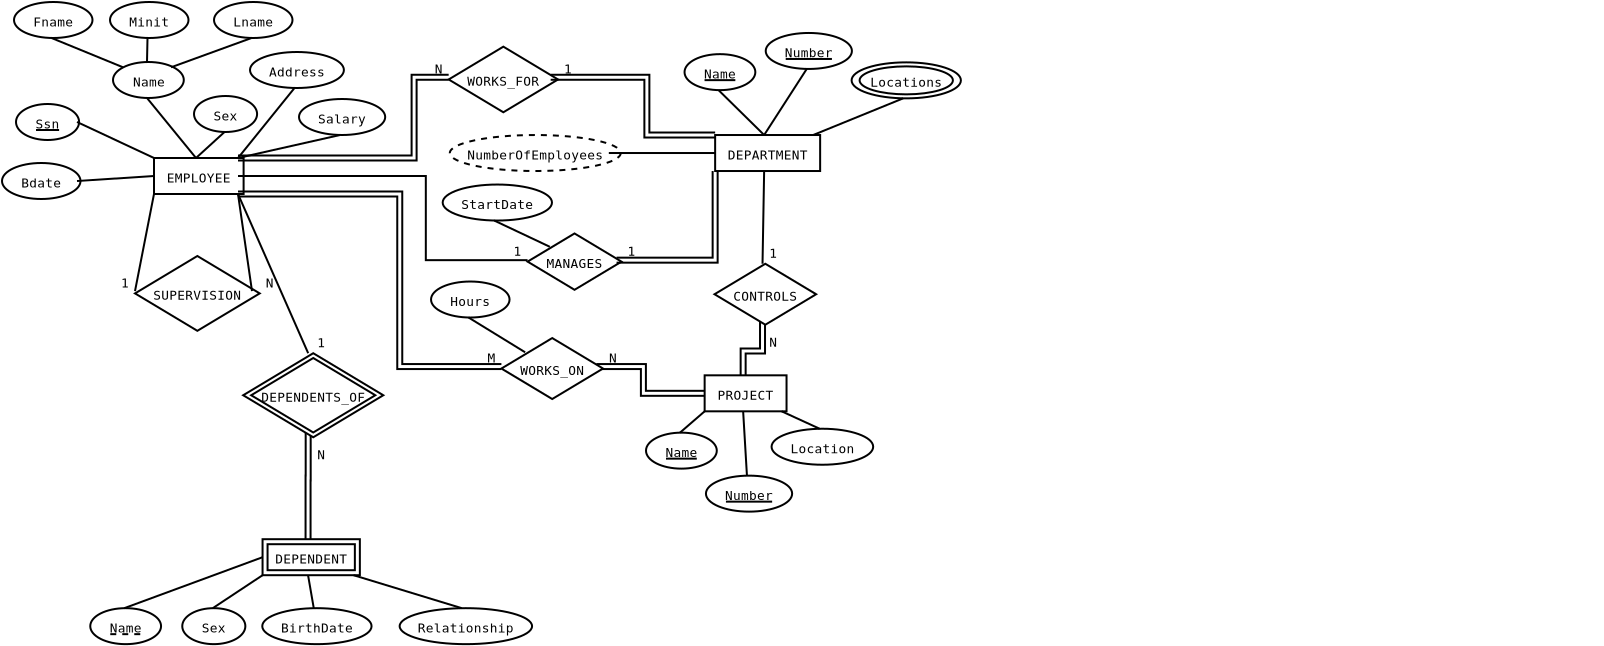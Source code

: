 <?xml version="1.0" encoding="UTF-8"?>
<dia:diagram xmlns:dia="http://www.lysator.liu.se/~alla/dia/"><dia:layer name="Background" visible="true"><dia:object type="ER - Participation" version="0" id="O0"><dia:attribute name="obj_pos"><dia:point val="30.192,18.778"/></dia:attribute><dia:attribute name="obj_bb"><dia:rectangle val="30.017,18.603;35.779,20.291"/></dia:attribute><dia:attribute name="orth_points"><dia:point val="30.192,18.778"/><dia:point val="32.542,18.778"/><dia:point val="32.542,20.116"/><dia:point val="35.604,20.116"/></dia:attribute><dia:attribute name="orth_orient"><dia:enum val="0"/><dia:enum val="1"/><dia:enum val="0"/></dia:attribute><dia:attribute name="total"><dia:boolean val="true"/></dia:attribute><dia:connections><dia:connection handle="0" to="O55" connection="4"/><dia:connection handle="1" to="O40" connection="3"/></dia:connections></dia:object><dia:object type="ER - Participation" version="0" id="O1"><dia:attribute name="obj_pos"><dia:point val="38.498,16.518"/></dia:attribute><dia:attribute name="obj_bb"><dia:rectangle val="37.354,16.343;38.673,19.391"/></dia:attribute><dia:attribute name="orth_points"><dia:point val="38.498,16.518"/><dia:point val="38.498,18.0"/><dia:point val="37.529,18.0"/><dia:point val="37.529,19.216"/></dia:attribute><dia:attribute name="orth_orient"><dia:enum val="1"/><dia:enum val="0"/><dia:enum val="1"/></dia:attribute><dia:attribute name="autorouting"><dia:boolean val="false"/></dia:attribute><dia:attribute name="total"><dia:boolean val="true"/></dia:attribute><dia:connections><dia:connection handle="0" to="O49" connection="6"/><dia:connection handle="1" to="O40" connection="1"/></dia:connections></dia:object><dia:object type="ER - Participation" version="0" id="O2"><dia:attribute name="obj_pos"><dia:point val="15.781,22.011"/></dia:attribute><dia:attribute name="obj_bb"><dia:rectangle val="15.6,21.836;15.956,27.585"/></dia:attribute><dia:attribute name="orth_points"><dia:point val="15.781,22.011"/><dia:point val="15.781,24.35"/><dia:point val="15.775,24.35"/><dia:point val="15.775,27.41"/></dia:attribute><dia:attribute name="orth_orient"><dia:enum val="1"/><dia:enum val="0"/><dia:enum val="1"/></dia:attribute><dia:attribute name="total"><dia:boolean val="true"/></dia:attribute><dia:connections><dia:connection handle="0" to="O34" connection="6"/><dia:connection handle="1" to="O25" connection="1"/></dia:connections></dia:object><dia:object type="ER - Attribute" version="0" id="O3"><dia:attribute name="obj_pos"><dia:point val="6.022,3.55"/></dia:attribute><dia:attribute name="obj_bb"><dia:rectangle val="5.972,3.5;9.472,5.4"/></dia:attribute><dia:attribute name="elem_corner"><dia:point val="6.022,3.55"/></dia:attribute><dia:attribute name="elem_width"><dia:real val="3.4"/></dia:attribute><dia:attribute name="elem_height"><dia:real val="1.8"/></dia:attribute><dia:attribute name="border_width"><dia:real val="0.1"/></dia:attribute><dia:attribute name="border_color"><dia:color val="#000000"/></dia:attribute><dia:attribute name="inner_color"><dia:color val="#ffffff"/></dia:attribute><dia:attribute name="name"><dia:string>#Name#</dia:string></dia:attribute><dia:attribute name="key"><dia:boolean val="false"/></dia:attribute><dia:attribute name="weak_key"><dia:boolean val="false"/></dia:attribute><dia:attribute name="derived"><dia:boolean val="false"/></dia:attribute><dia:attribute name="multivalued"><dia:boolean val="false"/></dia:attribute><dia:attribute name="font"><dia:font family="monospace" style="0" name="Courier"/></dia:attribute><dia:attribute name="font_height"><dia:real val="0.8"/></dia:attribute></dia:object><dia:object type="ER - Entity" version="0" id="O4"><dia:attribute name="obj_pos"><dia:point val="8.072,8.35"/></dia:attribute><dia:attribute name="obj_bb"><dia:rectangle val="8.022,8.3;12.322,10.2"/></dia:attribute><dia:attribute name="elem_corner"><dia:point val="8.072,8.35"/></dia:attribute><dia:attribute name="elem_width"><dia:real val="4.2"/></dia:attribute><dia:attribute name="elem_height"><dia:real val="1.8"/></dia:attribute><dia:attribute name="border_width"><dia:real val="0.1"/></dia:attribute><dia:attribute name="border_color"><dia:color val="#000000"/></dia:attribute><dia:attribute name="inner_color"><dia:color val="#ffffff"/></dia:attribute><dia:attribute name="name"><dia:string>#EMPLOYEE#</dia:string></dia:attribute><dia:attribute name="weak"><dia:boolean val="false"/></dia:attribute><dia:attribute name="font"><dia:font family="monospace" style="0" name="Courier"/></dia:attribute><dia:attribute name="font_height"><dia:real val="0.8"/></dia:attribute></dia:object><dia:object type="ER - Relationship" version="0" id="O5"><dia:attribute name="obj_pos"><dia:point val="7.122,13.25"/></dia:attribute><dia:attribute name="obj_bb"><dia:rectangle val="6.472,13.2;13.672,16.81"/></dia:attribute><dia:attribute name="elem_corner"><dia:point val="7.122,13.25"/></dia:attribute><dia:attribute name="elem_width"><dia:real val="5.85"/></dia:attribute><dia:attribute name="elem_height"><dia:real val="3.51"/></dia:attribute><dia:attribute name="border_width"><dia:real val="0.1"/></dia:attribute><dia:attribute name="border_color"><dia:color val="#000000"/></dia:attribute><dia:attribute name="inner_color"><dia:color val="#ffffff"/></dia:attribute><dia:attribute name="name"><dia:string>#SUPERVISION#</dia:string></dia:attribute><dia:attribute name="left_card"><dia:string>#1#</dia:string></dia:attribute><dia:attribute name="right_card"><dia:string>#N#</dia:string></dia:attribute><dia:attribute name="identifying"><dia:boolean val="false"/></dia:attribute><dia:attribute name="rotated"><dia:boolean val="false"/></dia:attribute><dia:attribute name="font"><dia:font family="monospace" style="0" name="Courier"/></dia:attribute><dia:attribute name="font_height"><dia:real val="0.8"/></dia:attribute></dia:object><dia:object type="ER - Attribute" version="0" id="O6"><dia:attribute name="obj_pos"><dia:point val="1.172,5.65"/></dia:attribute><dia:attribute name="obj_bb"><dia:rectangle val="1.122,5.6;4.272,7.5"/></dia:attribute><dia:attribute name="elem_corner"><dia:point val="1.172,5.65"/></dia:attribute><dia:attribute name="elem_width"><dia:real val="3.05"/></dia:attribute><dia:attribute name="elem_height"><dia:real val="1.8"/></dia:attribute><dia:attribute name="border_width"><dia:real val="0.1"/></dia:attribute><dia:attribute name="border_color"><dia:color val="#000000"/></dia:attribute><dia:attribute name="inner_color"><dia:color val="#ffffff"/></dia:attribute><dia:attribute name="name"><dia:string>#Ssn#</dia:string></dia:attribute><dia:attribute name="key"><dia:boolean val="true"/></dia:attribute><dia:attribute name="weak_key"><dia:boolean val="false"/></dia:attribute><dia:attribute name="derived"><dia:boolean val="false"/></dia:attribute><dia:attribute name="multivalued"><dia:boolean val="false"/></dia:attribute><dia:attribute name="font"><dia:font family="monospace" style="0" name="Courier"/></dia:attribute><dia:attribute name="font_height"><dia:real val="0.8"/></dia:attribute></dia:object><dia:object type="ER - Attribute" version="0" id="O7"><dia:attribute name="obj_pos"><dia:point val="0.472,8.6"/></dia:attribute><dia:attribute name="obj_bb"><dia:rectangle val="0.422,8.55;4.272,10.45"/></dia:attribute><dia:attribute name="elem_corner"><dia:point val="0.472,8.6"/></dia:attribute><dia:attribute name="elem_width"><dia:real val="3.75"/></dia:attribute><dia:attribute name="elem_height"><dia:real val="1.8"/></dia:attribute><dia:attribute name="border_width"><dia:real val="0.1"/></dia:attribute><dia:attribute name="border_color"><dia:color val="#000000"/></dia:attribute><dia:attribute name="inner_color"><dia:color val="#ffffff"/></dia:attribute><dia:attribute name="name"><dia:string>#Bdate#</dia:string></dia:attribute><dia:attribute name="key"><dia:boolean val="false"/></dia:attribute><dia:attribute name="weak_key"><dia:boolean val="false"/></dia:attribute><dia:attribute name="derived"><dia:boolean val="false"/></dia:attribute><dia:attribute name="multivalued"><dia:boolean val="false"/></dia:attribute><dia:attribute name="font"><dia:font family="monospace" style="0" name="Courier"/></dia:attribute><dia:attribute name="font_height"><dia:real val="0.8"/></dia:attribute></dia:object><dia:object type="ER - Attribute" version="0" id="O8"><dia:attribute name="obj_pos"><dia:point val="10.072,5.25"/></dia:attribute><dia:attribute name="obj_bb"><dia:rectangle val="10.022,5.2;13.172,7.1"/></dia:attribute><dia:attribute name="elem_corner"><dia:point val="10.072,5.25"/></dia:attribute><dia:attribute name="elem_width"><dia:real val="3.05"/></dia:attribute><dia:attribute name="elem_height"><dia:real val="1.8"/></dia:attribute><dia:attribute name="border_width"><dia:real val="0.1"/></dia:attribute><dia:attribute name="border_color"><dia:color val="#000000"/></dia:attribute><dia:attribute name="inner_color"><dia:color val="#ffffff"/></dia:attribute><dia:attribute name="name"><dia:string>#Sex#</dia:string></dia:attribute><dia:attribute name="key"><dia:boolean val="false"/></dia:attribute><dia:attribute name="weak_key"><dia:boolean val="false"/></dia:attribute><dia:attribute name="derived"><dia:boolean val="false"/></dia:attribute><dia:attribute name="multivalued"><dia:boolean val="false"/></dia:attribute><dia:attribute name="font"><dia:font family="monospace" style="0" name="Courier"/></dia:attribute><dia:attribute name="font_height"><dia:real val="0.8"/></dia:attribute></dia:object><dia:object type="ER - Attribute" version="0" id="O9"><dia:attribute name="obj_pos"><dia:point val="12.872,3.05"/></dia:attribute><dia:attribute name="obj_bb"><dia:rectangle val="12.822,3.0;17.372,4.9"/></dia:attribute><dia:attribute name="elem_corner"><dia:point val="12.872,3.05"/></dia:attribute><dia:attribute name="elem_width"><dia:real val="4.45"/></dia:attribute><dia:attribute name="elem_height"><dia:real val="1.8"/></dia:attribute><dia:attribute name="border_width"><dia:real val="0.1"/></dia:attribute><dia:attribute name="border_color"><dia:color val="#000000"/></dia:attribute><dia:attribute name="inner_color"><dia:color val="#ffffff"/></dia:attribute><dia:attribute name="name"><dia:string>#Address#</dia:string></dia:attribute><dia:attribute name="key"><dia:boolean val="false"/></dia:attribute><dia:attribute name="weak_key"><dia:boolean val="false"/></dia:attribute><dia:attribute name="derived"><dia:boolean val="false"/></dia:attribute><dia:attribute name="multivalued"><dia:boolean val="false"/></dia:attribute><dia:attribute name="font"><dia:font family="monospace" style="0" name="Courier"/></dia:attribute><dia:attribute name="font_height"><dia:real val="0.8"/></dia:attribute></dia:object><dia:object type="ER - Attribute" version="0" id="O10"><dia:attribute name="obj_pos"><dia:point val="15.322,5.4"/></dia:attribute><dia:attribute name="obj_bb"><dia:rectangle val="15.272,5.35;19.472,7.25"/></dia:attribute><dia:attribute name="elem_corner"><dia:point val="15.322,5.4"/></dia:attribute><dia:attribute name="elem_width"><dia:real val="4.1"/></dia:attribute><dia:attribute name="elem_height"><dia:real val="1.8"/></dia:attribute><dia:attribute name="border_width"><dia:real val="0.1"/></dia:attribute><dia:attribute name="border_color"><dia:color val="#000000"/></dia:attribute><dia:attribute name="inner_color"><dia:color val="#ffffff"/></dia:attribute><dia:attribute name="name"><dia:string>#Salary#</dia:string></dia:attribute><dia:attribute name="key"><dia:boolean val="false"/></dia:attribute><dia:attribute name="weak_key"><dia:boolean val="false"/></dia:attribute><dia:attribute name="derived"><dia:boolean val="false"/></dia:attribute><dia:attribute name="multivalued"><dia:boolean val="false"/></dia:attribute><dia:attribute name="font"><dia:font family="monospace" style="0" name="Courier"/></dia:attribute><dia:attribute name="font_height"><dia:real val="0.8"/></dia:attribute></dia:object><dia:object type="ER - Attribute" version="0" id="O11"><dia:attribute name="obj_pos"><dia:point val="1.072,0.55"/></dia:attribute><dia:attribute name="obj_bb"><dia:rectangle val="1.022,0.5;4.872,2.4"/></dia:attribute><dia:attribute name="elem_corner"><dia:point val="1.072,0.55"/></dia:attribute><dia:attribute name="elem_width"><dia:real val="3.75"/></dia:attribute><dia:attribute name="elem_height"><dia:real val="1.8"/></dia:attribute><dia:attribute name="border_width"><dia:real val="0.1"/></dia:attribute><dia:attribute name="border_color"><dia:color val="#000000"/></dia:attribute><dia:attribute name="inner_color"><dia:color val="#ffffff"/></dia:attribute><dia:attribute name="name"><dia:string>#Fname#</dia:string></dia:attribute><dia:attribute name="key"><dia:boolean val="false"/></dia:attribute><dia:attribute name="weak_key"><dia:boolean val="false"/></dia:attribute><dia:attribute name="derived"><dia:boolean val="false"/></dia:attribute><dia:attribute name="multivalued"><dia:boolean val="false"/></dia:attribute><dia:attribute name="font"><dia:font family="monospace" style="0" name="Courier"/></dia:attribute><dia:attribute name="font_height"><dia:real val="0.8"/></dia:attribute></dia:object><dia:object type="ER - Attribute" version="0" id="O12"><dia:attribute name="obj_pos"><dia:point val="5.872,0.55"/></dia:attribute><dia:attribute name="obj_bb"><dia:rectangle val="5.822,0.5;9.672,2.4"/></dia:attribute><dia:attribute name="elem_corner"><dia:point val="5.872,0.55"/></dia:attribute><dia:attribute name="elem_width"><dia:real val="3.75"/></dia:attribute><dia:attribute name="elem_height"><dia:real val="1.8"/></dia:attribute><dia:attribute name="border_width"><dia:real val="0.1"/></dia:attribute><dia:attribute name="border_color"><dia:color val="#000000"/></dia:attribute><dia:attribute name="inner_color"><dia:color val="#ffffff"/></dia:attribute><dia:attribute name="name"><dia:string>#Minit#</dia:string></dia:attribute><dia:attribute name="key"><dia:boolean val="false"/></dia:attribute><dia:attribute name="weak_key"><dia:boolean val="false"/></dia:attribute><dia:attribute name="derived"><dia:boolean val="false"/></dia:attribute><dia:attribute name="multivalued"><dia:boolean val="false"/></dia:attribute><dia:attribute name="font"><dia:font family="monospace" style="0" name="Courier"/></dia:attribute><dia:attribute name="font_height"><dia:real val="0.8"/></dia:attribute></dia:object><dia:object type="ER - Attribute" version="0" id="O13"><dia:attribute name="obj_pos"><dia:point val="11.072,0.55"/></dia:attribute><dia:attribute name="obj_bb"><dia:rectangle val="11.022,0.5;14.872,2.4"/></dia:attribute><dia:attribute name="elem_corner"><dia:point val="11.072,0.55"/></dia:attribute><dia:attribute name="elem_width"><dia:real val="3.75"/></dia:attribute><dia:attribute name="elem_height"><dia:real val="1.8"/></dia:attribute><dia:attribute name="border_width"><dia:real val="0.1"/></dia:attribute><dia:attribute name="border_color"><dia:color val="#000000"/></dia:attribute><dia:attribute name="inner_color"><dia:color val="#ffffff"/></dia:attribute><dia:attribute name="name"><dia:string>#Lname#</dia:string></dia:attribute><dia:attribute name="key"><dia:boolean val="false"/></dia:attribute><dia:attribute name="weak_key"><dia:boolean val="false"/></dia:attribute><dia:attribute name="derived"><dia:boolean val="false"/></dia:attribute><dia:attribute name="multivalued"><dia:boolean val="false"/></dia:attribute><dia:attribute name="font"><dia:font family="monospace" style="0" name="Courier"/></dia:attribute><dia:attribute name="font_height"><dia:real val="0.8"/></dia:attribute></dia:object><dia:object type="Standard - Line" version="0" id="O14"><dia:attribute name="obj_pos"><dia:point val="2.947,2.35"/></dia:attribute><dia:attribute name="obj_bb"><dia:rectangle val="2.882,2.285;6.585,3.879"/></dia:attribute><dia:attribute name="conn_endpoints"><dia:point val="2.947,2.35"/><dia:point val="6.52,3.814"/></dia:attribute><dia:attribute name="numcp"><dia:int val="1"/></dia:attribute><dia:connections><dia:connection handle="0" to="O11" connection="6"/><dia:connection handle="1" to="O3" connection="0"/></dia:connections></dia:object><dia:object type="Standard - Line" version="0" id="O15"><dia:attribute name="obj_pos"><dia:point val="12.947,2.35"/></dia:attribute><dia:attribute name="obj_bb"><dia:rectangle val="8.86,2.286;13.011,3.878"/></dia:attribute><dia:attribute name="conn_endpoints"><dia:point val="12.947,2.35"/><dia:point val="8.924,3.814"/></dia:attribute><dia:attribute name="numcp"><dia:int val="1"/></dia:attribute><dia:connections><dia:connection handle="0" to="O13" connection="6"/><dia:connection handle="1" to="O3" connection="2"/></dia:connections></dia:object><dia:object type="Standard - Line" version="0" id="O16"><dia:attribute name="obj_pos"><dia:point val="7.747,2.35"/></dia:attribute><dia:attribute name="obj_bb"><dia:rectangle val="7.671,2.299;7.798,3.601"/></dia:attribute><dia:attribute name="conn_endpoints"><dia:point val="7.747,2.35"/><dia:point val="7.722,3.55"/></dia:attribute><dia:attribute name="numcp"><dia:int val="1"/></dia:attribute><dia:connections><dia:connection handle="0" to="O12" connection="6"/><dia:connection handle="1" to="O3" connection="1"/></dia:connections></dia:object><dia:object type="Standard - Line" version="0" id="O17"><dia:attribute name="obj_pos"><dia:point val="4.222,6.55"/></dia:attribute><dia:attribute name="obj_bb"><dia:rectangle val="4.156,6.484;8.139,8.417"/></dia:attribute><dia:attribute name="conn_endpoints"><dia:point val="4.222,6.55"/><dia:point val="8.072,8.35"/></dia:attribute><dia:attribute name="numcp"><dia:int val="1"/></dia:attribute><dia:connections><dia:connection handle="0" to="O6" connection="4"/><dia:connection handle="1" to="O4" connection="0"/></dia:connections></dia:object><dia:object type="Standard - Line" version="0" id="O18"><dia:attribute name="obj_pos"><dia:point val="7.722,5.35"/></dia:attribute><dia:attribute name="obj_bb"><dia:rectangle val="7.652,5.28;10.243,8.421"/></dia:attribute><dia:attribute name="conn_endpoints"><dia:point val="7.722,5.35"/><dia:point val="10.172,8.35"/></dia:attribute><dia:attribute name="numcp"><dia:int val="1"/></dia:attribute><dia:connections><dia:connection handle="0" to="O3" connection="6"/><dia:connection handle="1" to="O4" connection="1"/></dia:connections></dia:object><dia:object type="Standard - Line" version="0" id="O19"><dia:attribute name="obj_pos"><dia:point val="11.597,7.05"/></dia:attribute><dia:attribute name="obj_bb"><dia:rectangle val="10.102,6.98;11.668,8.421"/></dia:attribute><dia:attribute name="conn_endpoints"><dia:point val="11.597,7.05"/><dia:point val="10.172,8.35"/></dia:attribute><dia:attribute name="numcp"><dia:int val="1"/></dia:attribute><dia:connections><dia:connection handle="0" to="O8" connection="6"/><dia:connection handle="1" to="O4" connection="1"/></dia:connections></dia:object><dia:object type="Standard - Line" version="0" id="O20"><dia:attribute name="obj_pos"><dia:point val="15.097,4.85"/></dia:attribute><dia:attribute name="obj_bb"><dia:rectangle val="12.202,4.78;15.168,8.421"/></dia:attribute><dia:attribute name="conn_endpoints"><dia:point val="15.097,4.85"/><dia:point val="12.272,8.35"/></dia:attribute><dia:attribute name="numcp"><dia:int val="1"/></dia:attribute><dia:connections><dia:connection handle="0" to="O9" connection="6"/><dia:connection handle="1" to="O4" connection="2"/></dia:connections></dia:object><dia:object type="Standard - Line" version="0" id="O21"><dia:attribute name="obj_pos"><dia:point val="17.372,7.2"/></dia:attribute><dia:attribute name="obj_bb"><dia:rectangle val="12.213,7.141;17.432,8.41"/></dia:attribute><dia:attribute name="conn_endpoints"><dia:point val="17.372,7.2"/><dia:point val="12.272,8.35"/></dia:attribute><dia:attribute name="numcp"><dia:int val="1"/></dia:attribute><dia:connections><dia:connection handle="0" to="O10" connection="6"/><dia:connection handle="1" to="O4" connection="2"/></dia:connections></dia:object><dia:object type="Standard - Line" version="0" id="O22"><dia:attribute name="obj_pos"><dia:point val="4.222,9.5"/></dia:attribute><dia:attribute name="obj_bb"><dia:rectangle val="4.169,9.197;8.125,9.554"/></dia:attribute><dia:attribute name="conn_endpoints"><dia:point val="4.222,9.5"/><dia:point val="8.072,9.25"/></dia:attribute><dia:attribute name="numcp"><dia:int val="1"/></dia:attribute><dia:connections><dia:connection handle="0" to="O7" connection="4"/><dia:connection handle="1" to="O4" connection="3"/></dia:connections></dia:object><dia:object type="Standard - Line" version="0" id="O23"><dia:attribute name="obj_pos"><dia:point val="8.072,10.15"/></dia:attribute><dia:attribute name="obj_bb"><dia:rectangle val="7.064,10.092;8.131,15.064"/></dia:attribute><dia:attribute name="conn_endpoints"><dia:point val="8.072,10.15"/><dia:point val="7.122,15.005"/></dia:attribute><dia:attribute name="numcp"><dia:int val="1"/></dia:attribute><dia:connections><dia:connection handle="0" to="O4" connection="5"/><dia:connection handle="1" to="O5" connection="0"/></dia:connections></dia:object><dia:object type="Standard - Line" version="0" id="O24"><dia:attribute name="obj_pos"><dia:point val="12.272,10.15"/></dia:attribute><dia:attribute name="obj_bb"><dia:rectangle val="12.216,10.094;13.029,15.062"/></dia:attribute><dia:attribute name="conn_endpoints"><dia:point val="12.272,10.15"/><dia:point val="12.972,15.005"/></dia:attribute><dia:attribute name="numcp"><dia:int val="1"/></dia:attribute><dia:connections><dia:connection handle="0" to="O4" connection="7"/><dia:connection handle="1" to="O5" connection="4"/></dia:connections></dia:object><dia:object type="ER - Entity" version="0" id="O25"><dia:attribute name="obj_pos"><dia:point val="13.5,27.41"/></dia:attribute><dia:attribute name="obj_bb"><dia:rectangle val="13.45,27.36;18.1,29.26"/></dia:attribute><dia:attribute name="elem_corner"><dia:point val="13.5,27.41"/></dia:attribute><dia:attribute name="elem_width"><dia:real val="4.55"/></dia:attribute><dia:attribute name="elem_height"><dia:real val="1.8"/></dia:attribute><dia:attribute name="border_width"><dia:real val="0.1"/></dia:attribute><dia:attribute name="border_color"><dia:color val="#000000"/></dia:attribute><dia:attribute name="inner_color"><dia:color val="#ffffff"/></dia:attribute><dia:attribute name="name"><dia:string>#DEPENDENT#</dia:string></dia:attribute><dia:attribute name="weak"><dia:boolean val="true"/></dia:attribute><dia:attribute name="font"><dia:font family="monospace" style="0" name="Courier"/></dia:attribute><dia:attribute name="font_height"><dia:real val="0.8"/></dia:attribute></dia:object><dia:object type="ER - Attribute" version="0" id="O26"><dia:attribute name="obj_pos"><dia:point val="4.885,30.858"/></dia:attribute><dia:attribute name="obj_bb"><dia:rectangle val="4.835,30.808;8.335,32.708"/></dia:attribute><dia:attribute name="elem_corner"><dia:point val="4.885,30.858"/></dia:attribute><dia:attribute name="elem_width"><dia:real val="3.4"/></dia:attribute><dia:attribute name="elem_height"><dia:real val="1.8"/></dia:attribute><dia:attribute name="border_width"><dia:real val="0.1"/></dia:attribute><dia:attribute name="border_color"><dia:color val="#000000"/></dia:attribute><dia:attribute name="inner_color"><dia:color val="#ffffff"/></dia:attribute><dia:attribute name="name"><dia:string>#Name#</dia:string></dia:attribute><dia:attribute name="key"><dia:boolean val="false"/></dia:attribute><dia:attribute name="weak_key"><dia:boolean val="true"/></dia:attribute><dia:attribute name="derived"><dia:boolean val="false"/></dia:attribute><dia:attribute name="multivalued"><dia:boolean val="false"/></dia:attribute><dia:attribute name="font"><dia:font family="monospace" style="0" name="Courier"/></dia:attribute><dia:attribute name="font_height"><dia:real val="0.8"/></dia:attribute></dia:object><dia:object type="ER - Attribute" version="0" id="O27"><dia:attribute name="obj_pos"><dia:point val="9.485,30.858"/></dia:attribute><dia:attribute name="obj_bb"><dia:rectangle val="9.435,30.808;12.585,32.708"/></dia:attribute><dia:attribute name="elem_corner"><dia:point val="9.485,30.858"/></dia:attribute><dia:attribute name="elem_width"><dia:real val="3.05"/></dia:attribute><dia:attribute name="elem_height"><dia:real val="1.8"/></dia:attribute><dia:attribute name="border_width"><dia:real val="0.1"/></dia:attribute><dia:attribute name="border_color"><dia:color val="#000000"/></dia:attribute><dia:attribute name="inner_color"><dia:color val="#ffffff"/></dia:attribute><dia:attribute name="name"><dia:string>#Sex#</dia:string></dia:attribute><dia:attribute name="key"><dia:boolean val="false"/></dia:attribute><dia:attribute name="weak_key"><dia:boolean val="false"/></dia:attribute><dia:attribute name="derived"><dia:boolean val="false"/></dia:attribute><dia:attribute name="multivalued"><dia:boolean val="false"/></dia:attribute><dia:attribute name="font"><dia:font family="monospace" style="0" name="Courier"/></dia:attribute><dia:attribute name="font_height"><dia:real val="0.8"/></dia:attribute></dia:object><dia:object type="ER - Attribute" version="0" id="O28"><dia:attribute name="obj_pos"><dia:point val="13.485,30.858"/></dia:attribute><dia:attribute name="obj_bb"><dia:rectangle val="13.435,30.808;18.685,32.708"/></dia:attribute><dia:attribute name="elem_corner"><dia:point val="13.485,30.858"/></dia:attribute><dia:attribute name="elem_width"><dia:real val="5.15"/></dia:attribute><dia:attribute name="elem_height"><dia:real val="1.8"/></dia:attribute><dia:attribute name="border_width"><dia:real val="0.1"/></dia:attribute><dia:attribute name="border_color"><dia:color val="#000000"/></dia:attribute><dia:attribute name="inner_color"><dia:color val="#ffffff"/></dia:attribute><dia:attribute name="name"><dia:string>#BirthDate#</dia:string></dia:attribute><dia:attribute name="key"><dia:boolean val="false"/></dia:attribute><dia:attribute name="weak_key"><dia:boolean val="false"/></dia:attribute><dia:attribute name="derived"><dia:boolean val="false"/></dia:attribute><dia:attribute name="multivalued"><dia:boolean val="false"/></dia:attribute><dia:attribute name="font"><dia:font family="monospace" style="0" name="Courier"/></dia:attribute><dia:attribute name="font_height"><dia:real val="0.8"/></dia:attribute></dia:object><dia:object type="ER - Attribute" version="0" id="O29"><dia:attribute name="obj_pos"><dia:point val="20.355,30.858"/></dia:attribute><dia:attribute name="obj_bb"><dia:rectangle val="20.305,30.808;26.605,32.708"/></dia:attribute><dia:attribute name="elem_corner"><dia:point val="20.355,30.858"/></dia:attribute><dia:attribute name="elem_width"><dia:real val="6.2"/></dia:attribute><dia:attribute name="elem_height"><dia:real val="1.8"/></dia:attribute><dia:attribute name="border_width"><dia:real val="0.1"/></dia:attribute><dia:attribute name="border_color"><dia:color val="#000000"/></dia:attribute><dia:attribute name="inner_color"><dia:color val="#ffffff"/></dia:attribute><dia:attribute name="name"><dia:string>#Relationship#</dia:string></dia:attribute><dia:attribute name="key"><dia:boolean val="false"/></dia:attribute><dia:attribute name="weak_key"><dia:boolean val="false"/></dia:attribute><dia:attribute name="derived"><dia:boolean val="false"/></dia:attribute><dia:attribute name="multivalued"><dia:boolean val="false"/></dia:attribute><dia:attribute name="font"><dia:font family="monospace" style="0" name="Courier"/></dia:attribute><dia:attribute name="font_height"><dia:real val="0.8"/></dia:attribute></dia:object><dia:object type="Standard - Line" version="0" id="O30"><dia:attribute name="obj_pos"><dia:point val="15.775,29.21"/></dia:attribute><dia:attribute name="obj_bb"><dia:rectangle val="15.717,29.152;16.118,30.916"/></dia:attribute><dia:attribute name="conn_endpoints"><dia:point val="15.775,29.21"/><dia:point val="16.06,30.858"/></dia:attribute><dia:attribute name="numcp"><dia:int val="1"/></dia:attribute><dia:connections><dia:connection handle="0" to="O25" connection="6"/><dia:connection handle="1" to="O28" connection="1"/></dia:connections></dia:object><dia:object type="Standard - Line" version="0" id="O31"><dia:attribute name="obj_pos"><dia:point val="18.05,29.21"/></dia:attribute><dia:attribute name="obj_bb"><dia:rectangle val="17.988,29.148;23.517,30.921"/></dia:attribute><dia:attribute name="conn_endpoints"><dia:point val="18.05,29.21"/><dia:point val="23.455,30.858"/></dia:attribute><dia:attribute name="numcp"><dia:int val="1"/></dia:attribute><dia:connections><dia:connection handle="0" to="O25" connection="7"/><dia:connection handle="1" to="O29" connection="1"/></dia:connections></dia:object><dia:object type="Standard - Line" version="0" id="O32"><dia:attribute name="obj_pos"><dia:point val="13.5,29.21"/></dia:attribute><dia:attribute name="obj_bb"><dia:rectangle val="10.941,29.141;13.569,30.927"/></dia:attribute><dia:attribute name="conn_endpoints"><dia:point val="13.5,29.21"/><dia:point val="11.01,30.858"/></dia:attribute><dia:attribute name="numcp"><dia:int val="1"/></dia:attribute><dia:connections><dia:connection handle="0" to="O25" connection="5"/><dia:connection handle="1" to="O27" connection="1"/></dia:connections></dia:object><dia:object type="Standard - Line" version="0" id="O33"><dia:attribute name="obj_pos"><dia:point val="13.5,28.31"/></dia:attribute><dia:attribute name="obj_bb"><dia:rectangle val="6.521,28.246;13.564,30.922"/></dia:attribute><dia:attribute name="conn_endpoints"><dia:point val="13.5,28.31"/><dia:point val="6.585,30.858"/></dia:attribute><dia:attribute name="numcp"><dia:int val="1"/></dia:attribute><dia:connections><dia:connection handle="0" to="O25" connection="3"/><dia:connection handle="1" to="O26" connection="1"/></dia:connections></dia:object><dia:object type="ER - Relationship" version="0" id="O34"><dia:attribute name="obj_pos"><dia:point val="12.531,18.111"/></dia:attribute><dia:attribute name="obj_bb"><dia:rectangle val="12.481,16.961;19.081,23.161"/></dia:attribute><dia:attribute name="elem_corner"><dia:point val="12.531,18.111"/></dia:attribute><dia:attribute name="elem_width"><dia:real val="6.5"/></dia:attribute><dia:attribute name="elem_height"><dia:real val="3.9"/></dia:attribute><dia:attribute name="border_width"><dia:real val="0.1"/></dia:attribute><dia:attribute name="border_color"><dia:color val="#000000"/></dia:attribute><dia:attribute name="inner_color"><dia:color val="#ffffff"/></dia:attribute><dia:attribute name="name"><dia:string>#DEPENDENTS_OF#</dia:string></dia:attribute><dia:attribute name="left_card"><dia:string>#1#</dia:string></dia:attribute><dia:attribute name="right_card"><dia:string>#N#</dia:string></dia:attribute><dia:attribute name="identifying"><dia:boolean val="true"/></dia:attribute><dia:attribute name="rotated"><dia:boolean val="true"/></dia:attribute><dia:attribute name="font"><dia:font family="monospace" style="0" name="Courier"/></dia:attribute><dia:attribute name="font_height"><dia:real val="0.8"/></dia:attribute></dia:object><dia:object type="Standard - Line" version="0" id="O35"><dia:attribute name="obj_pos"><dia:point val="12.272,10.15"/></dia:attribute><dia:attribute name="obj_bb"><dia:rectangle val="12.206,10.085;15.847,18.177"/></dia:attribute><dia:attribute name="conn_endpoints"><dia:point val="12.272,10.15"/><dia:point val="15.781,18.111"/></dia:attribute><dia:attribute name="numcp"><dia:int val="1"/></dia:attribute><dia:connections><dia:connection handle="0" to="O4" connection="7"/><dia:connection handle="1" to="O34" connection="2"/></dia:connections></dia:object><dia:object type="ER - Relationship" version="0" id="O36"><dia:attribute name="obj_pos"><dia:point val="22.805,2.783"/></dia:attribute><dia:attribute name="obj_bb"><dia:rectangle val="22.105,2.733;28.555,5.893"/></dia:attribute><dia:attribute name="elem_corner"><dia:point val="22.805,2.783"/></dia:attribute><dia:attribute name="elem_width"><dia:real val="5.1"/></dia:attribute><dia:attribute name="elem_height"><dia:real val="3.06"/></dia:attribute><dia:attribute name="border_width"><dia:real val="0.1"/></dia:attribute><dia:attribute name="border_color"><dia:color val="#000000"/></dia:attribute><dia:attribute name="inner_color"><dia:color val="#ffffff"/></dia:attribute><dia:attribute name="name"><dia:string>#WORKS_FOR#</dia:string></dia:attribute><dia:attribute name="left_card"><dia:string>#N#</dia:string></dia:attribute><dia:attribute name="right_card"><dia:string>#1#</dia:string></dia:attribute><dia:attribute name="identifying"><dia:boolean val="false"/></dia:attribute><dia:attribute name="rotated"><dia:boolean val="false"/></dia:attribute><dia:attribute name="font"><dia:font family="monospace" style="0" name="Courier"/></dia:attribute><dia:attribute name="font_height"><dia:real val="0.8"/></dia:attribute></dia:object><dia:object type="ER - Participation" version="0" id="O37"><dia:attribute name="obj_pos"><dia:point val="12.272,8.35"/></dia:attribute><dia:attribute name="obj_bb"><dia:rectangle val="12.097,4.138;22.98,8.525"/></dia:attribute><dia:attribute name="orth_points"><dia:point val="12.272,8.35"/><dia:point val="21.077,8.35"/><dia:point val="21.077,4.313"/><dia:point val="22.805,4.313"/></dia:attribute><dia:attribute name="orth_orient"><dia:enum val="0"/><dia:enum val="1"/><dia:enum val="0"/></dia:attribute><dia:attribute name="total"><dia:boolean val="true"/></dia:attribute><dia:connections><dia:connection handle="0" to="O4" connection="2"/><dia:connection handle="1" to="O36" connection="0"/></dia:connections></dia:object><dia:object type="ER - Relationship" version="0" id="O38"><dia:attribute name="obj_pos"><dia:point val="26.75,12.123"/></dia:attribute><dia:attribute name="obj_bb"><dia:rectangle val="26.1,12.073;31.85,14.843"/></dia:attribute><dia:attribute name="elem_corner"><dia:point val="26.75,12.123"/></dia:attribute><dia:attribute name="elem_width"><dia:real val="4.45"/></dia:attribute><dia:attribute name="elem_height"><dia:real val="2.67"/></dia:attribute><dia:attribute name="border_width"><dia:real val="0.1"/></dia:attribute><dia:attribute name="border_color"><dia:color val="#000000"/></dia:attribute><dia:attribute name="inner_color"><dia:color val="#ffffff"/></dia:attribute><dia:attribute name="name"><dia:string>#MANAGES#</dia:string></dia:attribute><dia:attribute name="left_card"><dia:string>#1#</dia:string></dia:attribute><dia:attribute name="right_card"><dia:string>#1#</dia:string></dia:attribute><dia:attribute name="identifying"><dia:boolean val="false"/></dia:attribute><dia:attribute name="rotated"><dia:boolean val="false"/></dia:attribute><dia:attribute name="font"><dia:font family="monospace" style="0" name="Courier"/></dia:attribute><dia:attribute name="font_height"><dia:real val="0.8"/></dia:attribute></dia:object><dia:object type="ER - Entity" version="0" id="O39"><dia:attribute name="obj_pos"><dia:point val="36.129,7.201"/></dia:attribute><dia:attribute name="obj_bb"><dia:rectangle val="36.079,7.151;41.079,9.051"/></dia:attribute><dia:attribute name="elem_corner"><dia:point val="36.129,7.201"/></dia:attribute><dia:attribute name="elem_width"><dia:real val="4.9"/></dia:attribute><dia:attribute name="elem_height"><dia:real val="1.8"/></dia:attribute><dia:attribute name="border_width"><dia:real val="0.1"/></dia:attribute><dia:attribute name="border_color"><dia:color val="#000000"/></dia:attribute><dia:attribute name="inner_color"><dia:color val="#ffffff"/></dia:attribute><dia:attribute name="name"><dia:string>#DEPARTMENT#</dia:string></dia:attribute><dia:attribute name="weak"><dia:boolean val="false"/></dia:attribute><dia:attribute name="font"><dia:font family="monospace" style="0" name="Courier"/></dia:attribute><dia:attribute name="font_height"><dia:real val="0.8"/></dia:attribute></dia:object><dia:object type="ER - Entity" version="0" id="O40"><dia:attribute name="obj_pos"><dia:point val="35.604,19.216"/></dia:attribute><dia:attribute name="obj_bb"><dia:rectangle val="35.554,19.166;39.504,21.066"/></dia:attribute><dia:attribute name="elem_corner"><dia:point val="35.604,19.216"/></dia:attribute><dia:attribute name="elem_width"><dia:real val="3.85"/></dia:attribute><dia:attribute name="elem_height"><dia:real val="1.8"/></dia:attribute><dia:attribute name="border_width"><dia:real val="0.1"/></dia:attribute><dia:attribute name="border_color"><dia:color val="#000000"/></dia:attribute><dia:attribute name="inner_color"><dia:color val="#ffffff"/></dia:attribute><dia:attribute name="name"><dia:string>#PROJECT#</dia:string></dia:attribute><dia:attribute name="weak"><dia:boolean val="false"/></dia:attribute><dia:attribute name="font"><dia:font family="monospace" style="0" name="Courier"/></dia:attribute><dia:attribute name="font_height"><dia:real val="0.8"/></dia:attribute></dia:object><dia:object type="ER - Participation" version="0" id="O41"><dia:attribute name="obj_pos"><dia:point val="27.905,4.313"/></dia:attribute><dia:attribute name="obj_bb"><dia:rectangle val="27.73,4.138;36.304,7.376"/></dia:attribute><dia:attribute name="orth_points"><dia:point val="27.905,4.313"/><dia:point val="32.716,4.313"/><dia:point val="32.716,7.201"/><dia:point val="36.129,7.201"/></dia:attribute><dia:attribute name="orth_orient"><dia:enum val="0"/><dia:enum val="1"/><dia:enum val="0"/></dia:attribute><dia:attribute name="total"><dia:boolean val="true"/></dia:attribute><dia:connections><dia:connection handle="0" to="O36" connection="4"/><dia:connection handle="1" to="O39" connection="0"/></dia:connections></dia:object><dia:object type="ER - Attribute" version="0" id="O42"><dia:attribute name="obj_pos"><dia:point val="35.669,24.232"/></dia:attribute><dia:attribute name="obj_bb"><dia:rectangle val="35.619,24.182;39.819,26.082"/></dia:attribute><dia:attribute name="elem_corner"><dia:point val="35.669,24.232"/></dia:attribute><dia:attribute name="elem_width"><dia:real val="4.1"/></dia:attribute><dia:attribute name="elem_height"><dia:real val="1.8"/></dia:attribute><dia:attribute name="border_width"><dia:real val="0.1"/></dia:attribute><dia:attribute name="border_color"><dia:color val="#000000"/></dia:attribute><dia:attribute name="inner_color"><dia:color val="#ffffff"/></dia:attribute><dia:attribute name="name"><dia:string>#Number#</dia:string></dia:attribute><dia:attribute name="key"><dia:boolean val="true"/></dia:attribute><dia:attribute name="weak_key"><dia:boolean val="false"/></dia:attribute><dia:attribute name="derived"><dia:boolean val="false"/></dia:attribute><dia:attribute name="multivalued"><dia:boolean val="false"/></dia:attribute><dia:attribute name="font"><dia:font family="monospace" style="0" name="Courier"/></dia:attribute><dia:attribute name="font_height"><dia:real val="0.8"/></dia:attribute></dia:object><dia:object type="ER - Attribute" version="0" id="O43"><dia:attribute name="obj_pos"><dia:point val="21.924,14.526"/></dia:attribute><dia:attribute name="obj_bb"><dia:rectangle val="21.874,14.476;25.724,16.376"/></dia:attribute><dia:attribute name="elem_corner"><dia:point val="21.924,14.526"/></dia:attribute><dia:attribute name="elem_width"><dia:real val="3.75"/></dia:attribute><dia:attribute name="elem_height"><dia:real val="1.8"/></dia:attribute><dia:attribute name="border_width"><dia:real val="0.1"/></dia:attribute><dia:attribute name="border_color"><dia:color val="#000000"/></dia:attribute><dia:attribute name="inner_color"><dia:color val="#ffffff"/></dia:attribute><dia:attribute name="name"><dia:string>#Hours#</dia:string></dia:attribute><dia:attribute name="key"><dia:boolean val="false"/></dia:attribute><dia:attribute name="weak_key"><dia:boolean val="false"/></dia:attribute><dia:attribute name="derived"><dia:boolean val="false"/></dia:attribute><dia:attribute name="multivalued"><dia:boolean val="false"/></dia:attribute><dia:attribute name="font"><dia:font family="monospace" style="0" name="Courier"/></dia:attribute><dia:attribute name="font_height"><dia:real val="0.8"/></dia:attribute></dia:object><dia:object type="ER - Attribute" version="0" id="O44"><dia:attribute name="obj_pos"><dia:point val="38.951,21.887"/></dia:attribute><dia:attribute name="obj_bb"><dia:rectangle val="38.901,21.837;43.801,23.737"/></dia:attribute><dia:attribute name="elem_corner"><dia:point val="38.951,21.887"/></dia:attribute><dia:attribute name="elem_width"><dia:real val="4.8"/></dia:attribute><dia:attribute name="elem_height"><dia:real val="1.8"/></dia:attribute><dia:attribute name="border_width"><dia:real val="0.1"/></dia:attribute><dia:attribute name="border_color"><dia:color val="#000000"/></dia:attribute><dia:attribute name="inner_color"><dia:color val="#ffffff"/></dia:attribute><dia:attribute name="name"><dia:string>#Location#</dia:string></dia:attribute><dia:attribute name="key"><dia:boolean val="false"/></dia:attribute><dia:attribute name="weak_key"><dia:boolean val="false"/></dia:attribute><dia:attribute name="derived"><dia:boolean val="false"/></dia:attribute><dia:attribute name="multivalued"><dia:boolean val="false"/></dia:attribute><dia:attribute name="font"><dia:font family="monospace" style="0" name="Courier"/></dia:attribute><dia:attribute name="font_height"><dia:real val="0.8"/></dia:attribute></dia:object><dia:object type="ER - Attribute" version="0" id="O45"><dia:attribute name="obj_pos"><dia:point val="32.672,22.082"/></dia:attribute><dia:attribute name="obj_bb"><dia:rectangle val="32.622,22.032;36.122,23.932"/></dia:attribute><dia:attribute name="elem_corner"><dia:point val="32.672,22.082"/></dia:attribute><dia:attribute name="elem_width"><dia:real val="3.4"/></dia:attribute><dia:attribute name="elem_height"><dia:real val="1.8"/></dia:attribute><dia:attribute name="border_width"><dia:real val="0.1"/></dia:attribute><dia:attribute name="border_color"><dia:color val="#000000"/></dia:attribute><dia:attribute name="inner_color"><dia:color val="#ffffff"/></dia:attribute><dia:attribute name="name"><dia:string>#Name#</dia:string></dia:attribute><dia:attribute name="key"><dia:boolean val="true"/></dia:attribute><dia:attribute name="weak_key"><dia:boolean val="false"/></dia:attribute><dia:attribute name="derived"><dia:boolean val="false"/></dia:attribute><dia:attribute name="multivalued"><dia:boolean val="false"/></dia:attribute><dia:attribute name="font"><dia:font family="monospace" style="0" name="Courier"/></dia:attribute><dia:attribute name="font_height"><dia:real val="0.8"/></dia:attribute></dia:object><dia:object type="ER - Attribute" version="0" id="O46"><dia:attribute name="obj_pos"><dia:point val="22.863,7.201"/></dia:attribute><dia:attribute name="obj_bb"><dia:rectangle val="22.813,7.151;30.863,9.051"/></dia:attribute><dia:attribute name="elem_corner"><dia:point val="22.863,7.201"/></dia:attribute><dia:attribute name="elem_width"><dia:real val="7.95"/></dia:attribute><dia:attribute name="elem_height"><dia:real val="1.8"/></dia:attribute><dia:attribute name="border_width"><dia:real val="0.1"/></dia:attribute><dia:attribute name="border_color"><dia:color val="#000000"/></dia:attribute><dia:attribute name="inner_color"><dia:color val="#ffffff"/></dia:attribute><dia:attribute name="name"><dia:string>#NumberOfEmployees#</dia:string></dia:attribute><dia:attribute name="key"><dia:boolean val="false"/></dia:attribute><dia:attribute name="weak_key"><dia:boolean val="false"/></dia:attribute><dia:attribute name="derived"><dia:boolean val="true"/></dia:attribute><dia:attribute name="multivalued"><dia:boolean val="false"/></dia:attribute><dia:attribute name="font"><dia:font family="monospace" style="0" name="Courier"/></dia:attribute><dia:attribute name="font_height"><dia:real val="0.8"/></dia:attribute></dia:object><dia:object type="Standard - Line" version="0" id="O47"><dia:attribute name="obj_pos"><dia:point val="30.813,8.101"/></dia:attribute><dia:attribute name="obj_bb"><dia:rectangle val="30.763,8.051;36.179,8.151"/></dia:attribute><dia:attribute name="conn_endpoints"><dia:point val="30.813,8.101"/><dia:point val="36.129,8.101"/></dia:attribute><dia:attribute name="numcp"><dia:int val="1"/></dia:attribute><dia:connections><dia:connection handle="0" to="O46" connection="4"/><dia:connection handle="1" to="O39" connection="3"/></dia:connections></dia:object><dia:object type="ER - Participation" version="0" id="O48"><dia:attribute name="obj_pos"><dia:point val="31.2,13.458"/></dia:attribute><dia:attribute name="obj_bb"><dia:rectangle val="31.025,8.826;36.304,13.633"/></dia:attribute><dia:attribute name="orth_points"><dia:point val="31.2,13.458"/><dia:point val="36.129,13.458"/><dia:point val="36.129,9.001"/></dia:attribute><dia:attribute name="orth_orient"><dia:enum val="0"/><dia:enum val="1"/></dia:attribute><dia:attribute name="total"><dia:boolean val="true"/></dia:attribute><dia:connections><dia:connection handle="0" to="O38" connection="4"/><dia:connection handle="1" to="O39" connection="5"/></dia:connections></dia:object><dia:object type="ER - Relationship" version="0" id="O49"><dia:attribute name="obj_pos"><dia:point val="36.098,13.638"/></dia:attribute><dia:attribute name="obj_bb"><dia:rectangle val="36.048,12.488;40.948,17.668"/></dia:attribute><dia:attribute name="elem_corner"><dia:point val="36.098,13.638"/></dia:attribute><dia:attribute name="elem_width"><dia:real val="4.8"/></dia:attribute><dia:attribute name="elem_height"><dia:real val="2.88"/></dia:attribute><dia:attribute name="border_width"><dia:real val="0.1"/></dia:attribute><dia:attribute name="border_color"><dia:color val="#000000"/></dia:attribute><dia:attribute name="inner_color"><dia:color val="#ffffff"/></dia:attribute><dia:attribute name="name"><dia:string>#CONTROLS#</dia:string></dia:attribute><dia:attribute name="left_card"><dia:string>#1#</dia:string></dia:attribute><dia:attribute name="right_card"><dia:string>#N#</dia:string></dia:attribute><dia:attribute name="identifying"><dia:boolean val="false"/></dia:attribute><dia:attribute name="rotated"><dia:boolean val="true"/></dia:attribute><dia:attribute name="font"><dia:font family="monospace" style="0" name="Courier"/></dia:attribute><dia:attribute name="font_height"><dia:real val="0.8"/></dia:attribute></dia:object><dia:object type="Standard - Line" version="0" id="O50"><dia:attribute name="obj_pos"><dia:point val="38.579,9.001"/></dia:attribute><dia:attribute name="obj_bb"><dia:rectangle val="38.447,8.95;38.63,13.689"/></dia:attribute><dia:attribute name="conn_endpoints"><dia:point val="38.579,9.001"/><dia:point val="38.498,13.638"/></dia:attribute><dia:attribute name="numcp"><dia:int val="1"/></dia:attribute><dia:connections><dia:connection handle="0" to="O39" connection="6"/><dia:connection handle="1" to="O49" connection="2"/></dia:connections></dia:object><dia:object type="ER - Participation" version="0" id="O51"><dia:attribute name="obj_pos"><dia:point val="26.75,13.458"/></dia:attribute><dia:attribute name="obj_bb"><dia:rectangle val="12.222,9.2;26.8,13.508"/></dia:attribute><dia:attribute name="orth_points"><dia:point val="26.75,13.458"/><dia:point val="21.663,13.458"/><dia:point val="21.663,9.25"/><dia:point val="12.272,9.25"/></dia:attribute><dia:attribute name="orth_orient"><dia:enum val="0"/><dia:enum val="1"/><dia:enum val="0"/></dia:attribute><dia:attribute name="total"><dia:boolean val="false"/></dia:attribute><dia:connections><dia:connection handle="0" to="O38" connection="0"/><dia:connection handle="1" to="O4" connection="4"/></dia:connections></dia:object><dia:object type="Standard - Line" version="0" id="O52"><dia:attribute name="obj_pos"><dia:point val="35.604,21.016"/></dia:attribute><dia:attribute name="obj_bb"><dia:rectangle val="34.302,20.945;35.674,22.153"/></dia:attribute><dia:attribute name="conn_endpoints"><dia:point val="35.604,21.016"/><dia:point val="34.372,22.082"/></dia:attribute><dia:attribute name="numcp"><dia:int val="1"/></dia:attribute><dia:connections><dia:connection handle="0" to="O40" connection="5"/><dia:connection handle="1" to="O45" connection="1"/></dia:connections></dia:object><dia:object type="Standard - Line" version="0" id="O53"><dia:attribute name="obj_pos"><dia:point val="37.529,21.016"/></dia:attribute><dia:attribute name="obj_bb"><dia:rectangle val="37.476,20.963;37.772,24.285"/></dia:attribute><dia:attribute name="conn_endpoints"><dia:point val="37.529,21.016"/><dia:point val="37.719,24.232"/></dia:attribute><dia:attribute name="numcp"><dia:int val="1"/></dia:attribute><dia:connections><dia:connection handle="0" to="O40" connection="6"/><dia:connection handle="1" to="O42" connection="1"/></dia:connections></dia:object><dia:object type="Standard - Line" version="0" id="O54"><dia:attribute name="obj_pos"><dia:point val="39.454,21.016"/></dia:attribute><dia:attribute name="obj_bb"><dia:rectangle val="39.388,20.95;41.418,21.953"/></dia:attribute><dia:attribute name="conn_endpoints"><dia:point val="39.454,21.016"/><dia:point val="41.351,21.887"/></dia:attribute><dia:attribute name="numcp"><dia:int val="1"/></dia:attribute><dia:connections><dia:connection handle="0" to="O40" connection="7"/><dia:connection handle="1" to="O44" connection="1"/></dia:connections></dia:object><dia:object type="ER - Relationship" version="0" id="O55"><dia:attribute name="obj_pos"><dia:point val="25.442,17.353"/></dia:attribute><dia:attribute name="obj_bb"><dia:rectangle val="24.741,17.303;30.892,20.253"/></dia:attribute><dia:attribute name="elem_corner"><dia:point val="25.442,17.353"/></dia:attribute><dia:attribute name="elem_width"><dia:real val="4.75"/></dia:attribute><dia:attribute name="elem_height"><dia:real val="2.85"/></dia:attribute><dia:attribute name="border_width"><dia:real val="0.1"/></dia:attribute><dia:attribute name="border_color"><dia:color val="#000000"/></dia:attribute><dia:attribute name="inner_color"><dia:color val="#ffffff"/></dia:attribute><dia:attribute name="name"><dia:string>#WORKS_ON#</dia:string></dia:attribute><dia:attribute name="left_card"><dia:string>#M#</dia:string></dia:attribute><dia:attribute name="right_card"><dia:string>#N#</dia:string></dia:attribute><dia:attribute name="identifying"><dia:boolean val="false"/></dia:attribute><dia:attribute name="rotated"><dia:boolean val="false"/></dia:attribute><dia:attribute name="font"><dia:font family="monospace" style="0" name="Courier"/></dia:attribute><dia:attribute name="font_height"><dia:real val="0.8"/></dia:attribute></dia:object><dia:object type="Standard - Line" version="0" id="O56"><dia:attribute name="obj_pos"><dia:point val="26.629,18.065"/></dia:attribute><dia:attribute name="obj_bb"><dia:rectangle val="23.73,16.257;26.698,18.134"/></dia:attribute><dia:attribute name="conn_endpoints"><dia:point val="26.629,18.065"/><dia:point val="23.799,16.326"/></dia:attribute><dia:attribute name="numcp"><dia:int val="1"/></dia:attribute><dia:connections><dia:connection handle="0" to="O55" connection="1"/><dia:connection handle="1" to="O43" connection="6"/></dia:connections></dia:object><dia:object type="ER - Participation" version="0" id="O57"><dia:attribute name="obj_pos"><dia:point val="12.272,10.15"/></dia:attribute><dia:attribute name="obj_bb"><dia:rectangle val="12.097,9.975;25.616,18.953"/></dia:attribute><dia:attribute name="orth_points"><dia:point val="12.272,10.15"/><dia:point val="20.36,10.15"/><dia:point val="20.36,18.778"/><dia:point val="25.442,18.778"/></dia:attribute><dia:attribute name="orth_orient"><dia:enum val="0"/><dia:enum val="1"/><dia:enum val="0"/></dia:attribute><dia:attribute name="total"><dia:boolean val="true"/></dia:attribute><dia:connections><dia:connection handle="0" to="O4" connection="7"/><dia:connection handle="1" to="O55" connection="0"/></dia:connections></dia:object><dia:object type="ER - Attribute" version="0" id="O58"><dia:attribute name="obj_pos"><dia:point val="42.952,3.568"/></dia:attribute><dia:attribute name="obj_bb"><dia:rectangle val="42.902,3.518;48.152,5.418"/></dia:attribute><dia:attribute name="elem_corner"><dia:point val="42.952,3.568"/></dia:attribute><dia:attribute name="elem_width"><dia:real val="5.15"/></dia:attribute><dia:attribute name="elem_height"><dia:real val="1.8"/></dia:attribute><dia:attribute name="border_width"><dia:real val="0.1"/></dia:attribute><dia:attribute name="border_color"><dia:color val="#000000"/></dia:attribute><dia:attribute name="inner_color"><dia:color val="#ffffff"/></dia:attribute><dia:attribute name="name"><dia:string>#Locations#</dia:string></dia:attribute><dia:attribute name="key"><dia:boolean val="false"/></dia:attribute><dia:attribute name="weak_key"><dia:boolean val="false"/></dia:attribute><dia:attribute name="derived"><dia:boolean val="false"/></dia:attribute><dia:attribute name="multivalued"><dia:boolean val="true"/></dia:attribute><dia:attribute name="font"><dia:font family="monospace" style="0" name="Courier"/></dia:attribute><dia:attribute name="font_height"><dia:real val="0.8"/></dia:attribute></dia:object><dia:object type="ER - Attribute" version="0" id="O59"><dia:attribute name="obj_pos"><dia:point val="38.658,2.098"/></dia:attribute><dia:attribute name="obj_bb"><dia:rectangle val="38.608,2.048;42.808,3.948"/></dia:attribute><dia:attribute name="elem_corner"><dia:point val="38.658,2.098"/></dia:attribute><dia:attribute name="elem_width"><dia:real val="4.1"/></dia:attribute><dia:attribute name="elem_height"><dia:real val="1.8"/></dia:attribute><dia:attribute name="border_width"><dia:real val="0.1"/></dia:attribute><dia:attribute name="border_color"><dia:color val="#000000"/></dia:attribute><dia:attribute name="inner_color"><dia:color val="#ffffff"/></dia:attribute><dia:attribute name="name"><dia:string>#Number#</dia:string></dia:attribute><dia:attribute name="key"><dia:boolean val="true"/></dia:attribute><dia:attribute name="weak_key"><dia:boolean val="false"/></dia:attribute><dia:attribute name="derived"><dia:boolean val="false"/></dia:attribute><dia:attribute name="multivalued"><dia:boolean val="false"/></dia:attribute><dia:attribute name="font"><dia:font family="monospace" style="0" name="Courier"/></dia:attribute><dia:attribute name="font_height"><dia:real val="0.8"/></dia:attribute></dia:object><dia:object type="ER - Attribute" version="0" id="O60"><dia:attribute name="obj_pos"><dia:point val="34.599,3.157"/></dia:attribute><dia:attribute name="obj_bb"><dia:rectangle val="34.549,3.107;38.049,5.007"/></dia:attribute><dia:attribute name="elem_corner"><dia:point val="34.599,3.157"/></dia:attribute><dia:attribute name="elem_width"><dia:real val="3.4"/></dia:attribute><dia:attribute name="elem_height"><dia:real val="1.8"/></dia:attribute><dia:attribute name="border_width"><dia:real val="0.1"/></dia:attribute><dia:attribute name="border_color"><dia:color val="#000000"/></dia:attribute><dia:attribute name="inner_color"><dia:color val="#ffffff"/></dia:attribute><dia:attribute name="name"><dia:string>#Name#</dia:string></dia:attribute><dia:attribute name="key"><dia:boolean val="true"/></dia:attribute><dia:attribute name="weak_key"><dia:boolean val="false"/></dia:attribute><dia:attribute name="derived"><dia:boolean val="false"/></dia:attribute><dia:attribute name="multivalued"><dia:boolean val="false"/></dia:attribute><dia:attribute name="font"><dia:font family="monospace" style="0" name="Courier"/></dia:attribute><dia:attribute name="font_height"><dia:real val="0.8"/></dia:attribute></dia:object><dia:object type="Standard - Line" version="0" id="O61"><dia:attribute name="obj_pos"><dia:point val="36.299,4.957"/></dia:attribute><dia:attribute name="obj_bb"><dia:rectangle val="36.228,4.886;38.65,7.271"/></dia:attribute><dia:attribute name="conn_endpoints"><dia:point val="36.299,4.957"/><dia:point val="38.579,7.201"/></dia:attribute><dia:attribute name="numcp"><dia:int val="1"/></dia:attribute><dia:connections><dia:connection handle="0" to="O60" connection="6"/><dia:connection handle="1" to="O39" connection="1"/></dia:connections></dia:object><dia:object type="Standard - Line" version="0" id="O62"><dia:attribute name="obj_pos"><dia:point val="40.708,3.898"/></dia:attribute><dia:attribute name="obj_bb"><dia:rectangle val="38.51,3.829;40.777,7.27"/></dia:attribute><dia:attribute name="conn_endpoints"><dia:point val="40.708,3.898"/><dia:point val="38.579,7.201"/></dia:attribute><dia:attribute name="numcp"><dia:int val="1"/></dia:attribute><dia:connections><dia:connection handle="0" to="O59" connection="6"/><dia:connection handle="1" to="O39" connection="1"/></dia:connections></dia:object><dia:object type="Standard - Line" version="0" id="O63"><dia:attribute name="obj_pos"><dia:point val="45.527,5.368"/></dia:attribute><dia:attribute name="obj_bb"><dia:rectangle val="40.964,5.303;45.592,7.266"/></dia:attribute><dia:attribute name="conn_endpoints"><dia:point val="45.527,5.368"/><dia:point val="41.029,7.201"/></dia:attribute><dia:attribute name="numcp"><dia:int val="1"/></dia:attribute><dia:connections><dia:connection handle="0" to="O58" connection="6"/><dia:connection handle="1" to="O39" connection="2"/></dia:connections></dia:object><dia:object type="ER - Attribute" version="0" id="O64"><dia:attribute name="obj_pos"><dia:point val="22.506,9.677"/></dia:attribute><dia:attribute name="obj_bb"><dia:rectangle val="22.456,9.627;27.706,11.527"/></dia:attribute><dia:attribute name="elem_corner"><dia:point val="22.506,9.677"/></dia:attribute><dia:attribute name="elem_width"><dia:real val="5.15"/></dia:attribute><dia:attribute name="elem_height"><dia:real val="1.8"/></dia:attribute><dia:attribute name="border_width"><dia:real val="0.1"/></dia:attribute><dia:attribute name="border_color"><dia:color val="#000000"/></dia:attribute><dia:attribute name="inner_color"><dia:color val="#ffffff"/></dia:attribute><dia:attribute name="name"><dia:string>#StartDate#</dia:string></dia:attribute><dia:attribute name="key"><dia:boolean val="false"/></dia:attribute><dia:attribute name="weak_key"><dia:boolean val="false"/></dia:attribute><dia:attribute name="derived"><dia:boolean val="false"/></dia:attribute><dia:attribute name="multivalued"><dia:boolean val="false"/></dia:attribute><dia:attribute name="font"><dia:font family="monospace" style="0" name="Courier"/></dia:attribute><dia:attribute name="font_height"><dia:real val="0.8"/></dia:attribute></dia:object><dia:object type="Standard - Line" version="0" id="O65"><dia:attribute name="obj_pos"><dia:point val="25.081,11.477"/></dia:attribute><dia:attribute name="obj_bb"><dia:rectangle val="25.015,11.411;27.929,12.857"/></dia:attribute><dia:attribute name="conn_endpoints"><dia:point val="25.081,11.477"/><dia:point val="27.863,12.79"/></dia:attribute><dia:attribute name="numcp"><dia:int val="1"/></dia:attribute><dia:connections><dia:connection handle="0" to="O64" connection="6"/><dia:connection handle="1" to="O38" connection="1"/></dia:connections></dia:object></dia:layer></dia:diagram>
